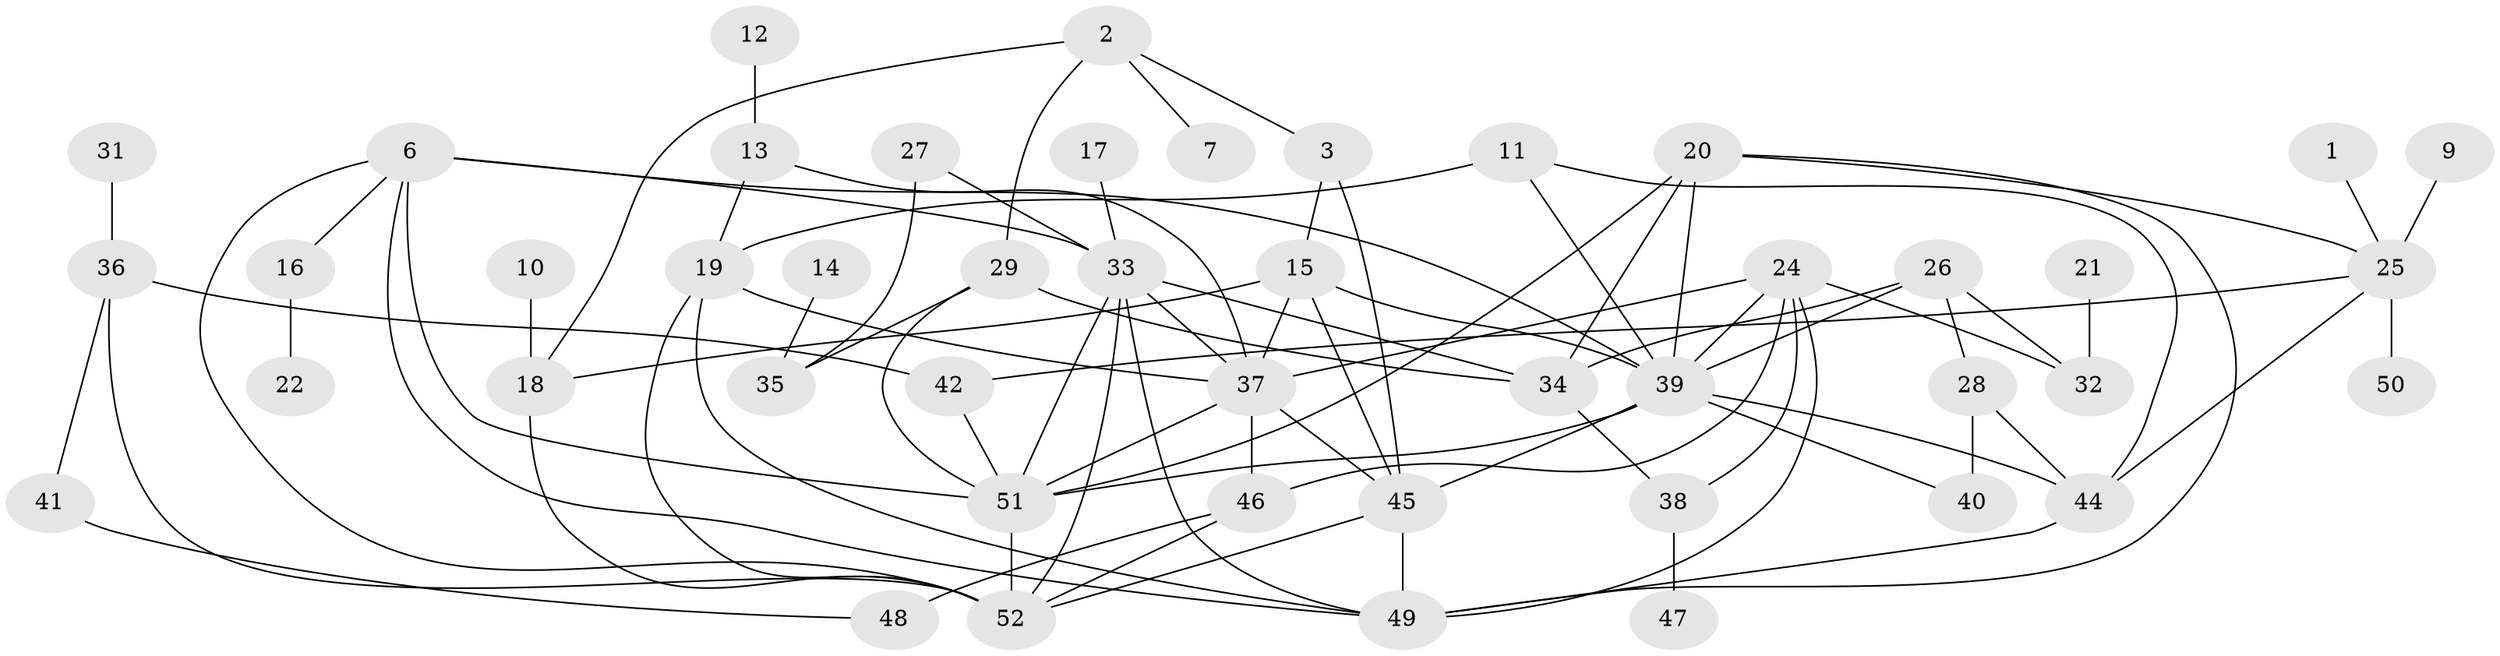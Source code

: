 // original degree distribution, {2: 0.16346153846153846, 1: 0.21153846153846154, 4: 0.14423076923076922, 5: 0.09615384615384616, 3: 0.27884615384615385, 6: 0.038461538461538464, 0: 0.057692307692307696, 7: 0.009615384615384616}
// Generated by graph-tools (version 1.1) at 2025/00/03/09/25 03:00:41]
// undirected, 46 vertices, 84 edges
graph export_dot {
graph [start="1"]
  node [color=gray90,style=filled];
  1;
  2;
  3;
  6;
  7;
  9;
  10;
  11;
  12;
  13;
  14;
  15;
  16;
  17;
  18;
  19;
  20;
  21;
  22;
  24;
  25;
  26;
  27;
  28;
  29;
  31;
  32;
  33;
  34;
  35;
  36;
  37;
  38;
  39;
  40;
  41;
  42;
  44;
  45;
  46;
  47;
  48;
  49;
  50;
  51;
  52;
  1 -- 25 [weight=1.0];
  2 -- 3 [weight=1.0];
  2 -- 7 [weight=1.0];
  2 -- 18 [weight=1.0];
  2 -- 29 [weight=1.0];
  3 -- 15 [weight=1.0];
  3 -- 45 [weight=1.0];
  6 -- 16 [weight=1.0];
  6 -- 33 [weight=1.0];
  6 -- 39 [weight=1.0];
  6 -- 49 [weight=1.0];
  6 -- 51 [weight=1.0];
  6 -- 52 [weight=1.0];
  9 -- 25 [weight=1.0];
  10 -- 18 [weight=1.0];
  11 -- 19 [weight=1.0];
  11 -- 39 [weight=1.0];
  11 -- 44 [weight=1.0];
  12 -- 13 [weight=1.0];
  13 -- 19 [weight=1.0];
  13 -- 37 [weight=1.0];
  14 -- 35 [weight=1.0];
  15 -- 18 [weight=2.0];
  15 -- 37 [weight=1.0];
  15 -- 39 [weight=1.0];
  15 -- 45 [weight=1.0];
  16 -- 22 [weight=1.0];
  17 -- 33 [weight=1.0];
  18 -- 52 [weight=1.0];
  19 -- 37 [weight=1.0];
  19 -- 49 [weight=1.0];
  19 -- 52 [weight=1.0];
  20 -- 25 [weight=1.0];
  20 -- 34 [weight=1.0];
  20 -- 39 [weight=1.0];
  20 -- 49 [weight=1.0];
  20 -- 51 [weight=1.0];
  21 -- 32 [weight=1.0];
  24 -- 32 [weight=1.0];
  24 -- 37 [weight=2.0];
  24 -- 38 [weight=1.0];
  24 -- 39 [weight=1.0];
  24 -- 46 [weight=1.0];
  24 -- 49 [weight=1.0];
  25 -- 42 [weight=1.0];
  25 -- 44 [weight=1.0];
  25 -- 50 [weight=1.0];
  26 -- 28 [weight=1.0];
  26 -- 32 [weight=1.0];
  26 -- 34 [weight=1.0];
  26 -- 39 [weight=1.0];
  27 -- 33 [weight=1.0];
  27 -- 35 [weight=1.0];
  28 -- 40 [weight=1.0];
  28 -- 44 [weight=1.0];
  29 -- 34 [weight=1.0];
  29 -- 35 [weight=1.0];
  29 -- 51 [weight=1.0];
  31 -- 36 [weight=1.0];
  33 -- 34 [weight=1.0];
  33 -- 37 [weight=1.0];
  33 -- 49 [weight=1.0];
  33 -- 51 [weight=1.0];
  33 -- 52 [weight=1.0];
  34 -- 38 [weight=1.0];
  36 -- 41 [weight=1.0];
  36 -- 42 [weight=1.0];
  36 -- 52 [weight=1.0];
  37 -- 45 [weight=1.0];
  37 -- 46 [weight=1.0];
  37 -- 51 [weight=1.0];
  38 -- 47 [weight=1.0];
  39 -- 40 [weight=1.0];
  39 -- 44 [weight=1.0];
  39 -- 45 [weight=2.0];
  39 -- 51 [weight=2.0];
  41 -- 48 [weight=1.0];
  42 -- 51 [weight=1.0];
  44 -- 49 [weight=1.0];
  45 -- 49 [weight=1.0];
  45 -- 52 [weight=1.0];
  46 -- 48 [weight=2.0];
  46 -- 52 [weight=1.0];
  51 -- 52 [weight=1.0];
}
